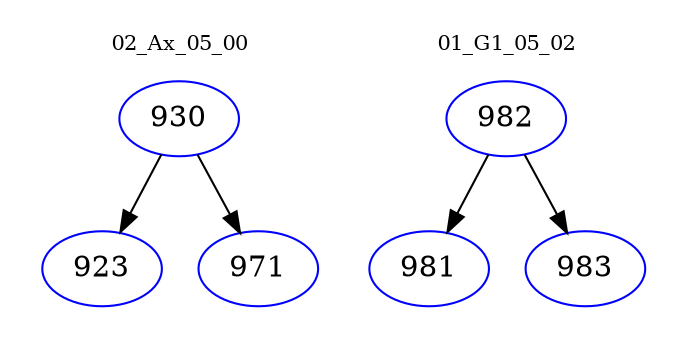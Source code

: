digraph{
subgraph cluster_0 {
color = white
label = "02_Ax_05_00";
fontsize=10;
T0_930 [label="930", color="blue"]
T0_930 -> T0_923 [color="black"]
T0_923 [label="923", color="blue"]
T0_930 -> T0_971 [color="black"]
T0_971 [label="971", color="blue"]
}
subgraph cluster_1 {
color = white
label = "01_G1_05_02";
fontsize=10;
T1_982 [label="982", color="blue"]
T1_982 -> T1_981 [color="black"]
T1_981 [label="981", color="blue"]
T1_982 -> T1_983 [color="black"]
T1_983 [label="983", color="blue"]
}
}
